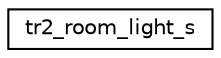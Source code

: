 digraph "Graphical Class Hierarchy"
{
 // INTERACTIVE_SVG=YES
  edge [fontname="Helvetica",fontsize="10",labelfontname="Helvetica",labelfontsize="10"];
  node [fontname="Helvetica",fontsize="10",shape=record];
  rankdir="LR";
  Node1 [label="tr2_room_light_s",height=0.2,width=0.4,color="black", fillcolor="white", style="filled",URL="$_tomb_raider_8h.html#structtr2__room__light__s"];
}
